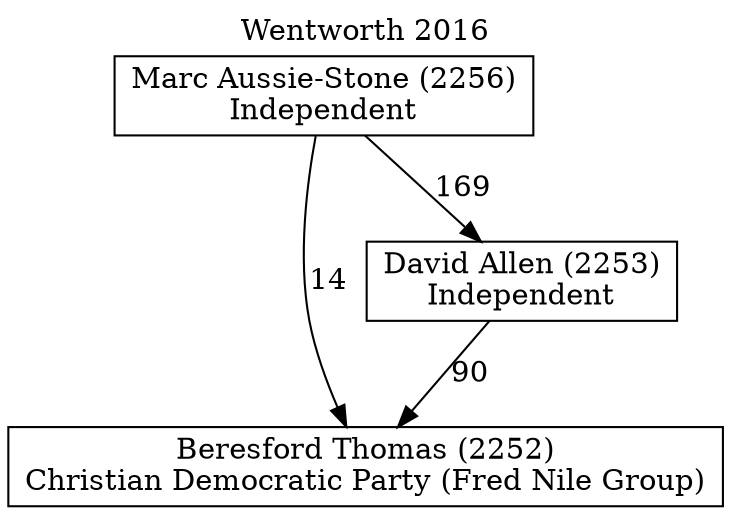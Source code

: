 // House preference flow
digraph "Beresford Thomas (2252)_Wentworth_2016" {
	graph [label="Wentworth 2016" labelloc=t mclimit=10]
	node [shape=box]
	"Beresford Thomas (2252)" [label="Beresford Thomas (2252)
Christian Democratic Party (Fred Nile Group)"]
	"David Allen (2253)" [label="David Allen (2253)
Independent"]
	"Marc Aussie-Stone (2256)" [label="Marc Aussie-Stone (2256)
Independent"]
	"David Allen (2253)" -> "Beresford Thomas (2252)" [label=90]
	"Marc Aussie-Stone (2256)" -> "David Allen (2253)" [label=169]
	"Marc Aussie-Stone (2256)" -> "Beresford Thomas (2252)" [label=14]
}
